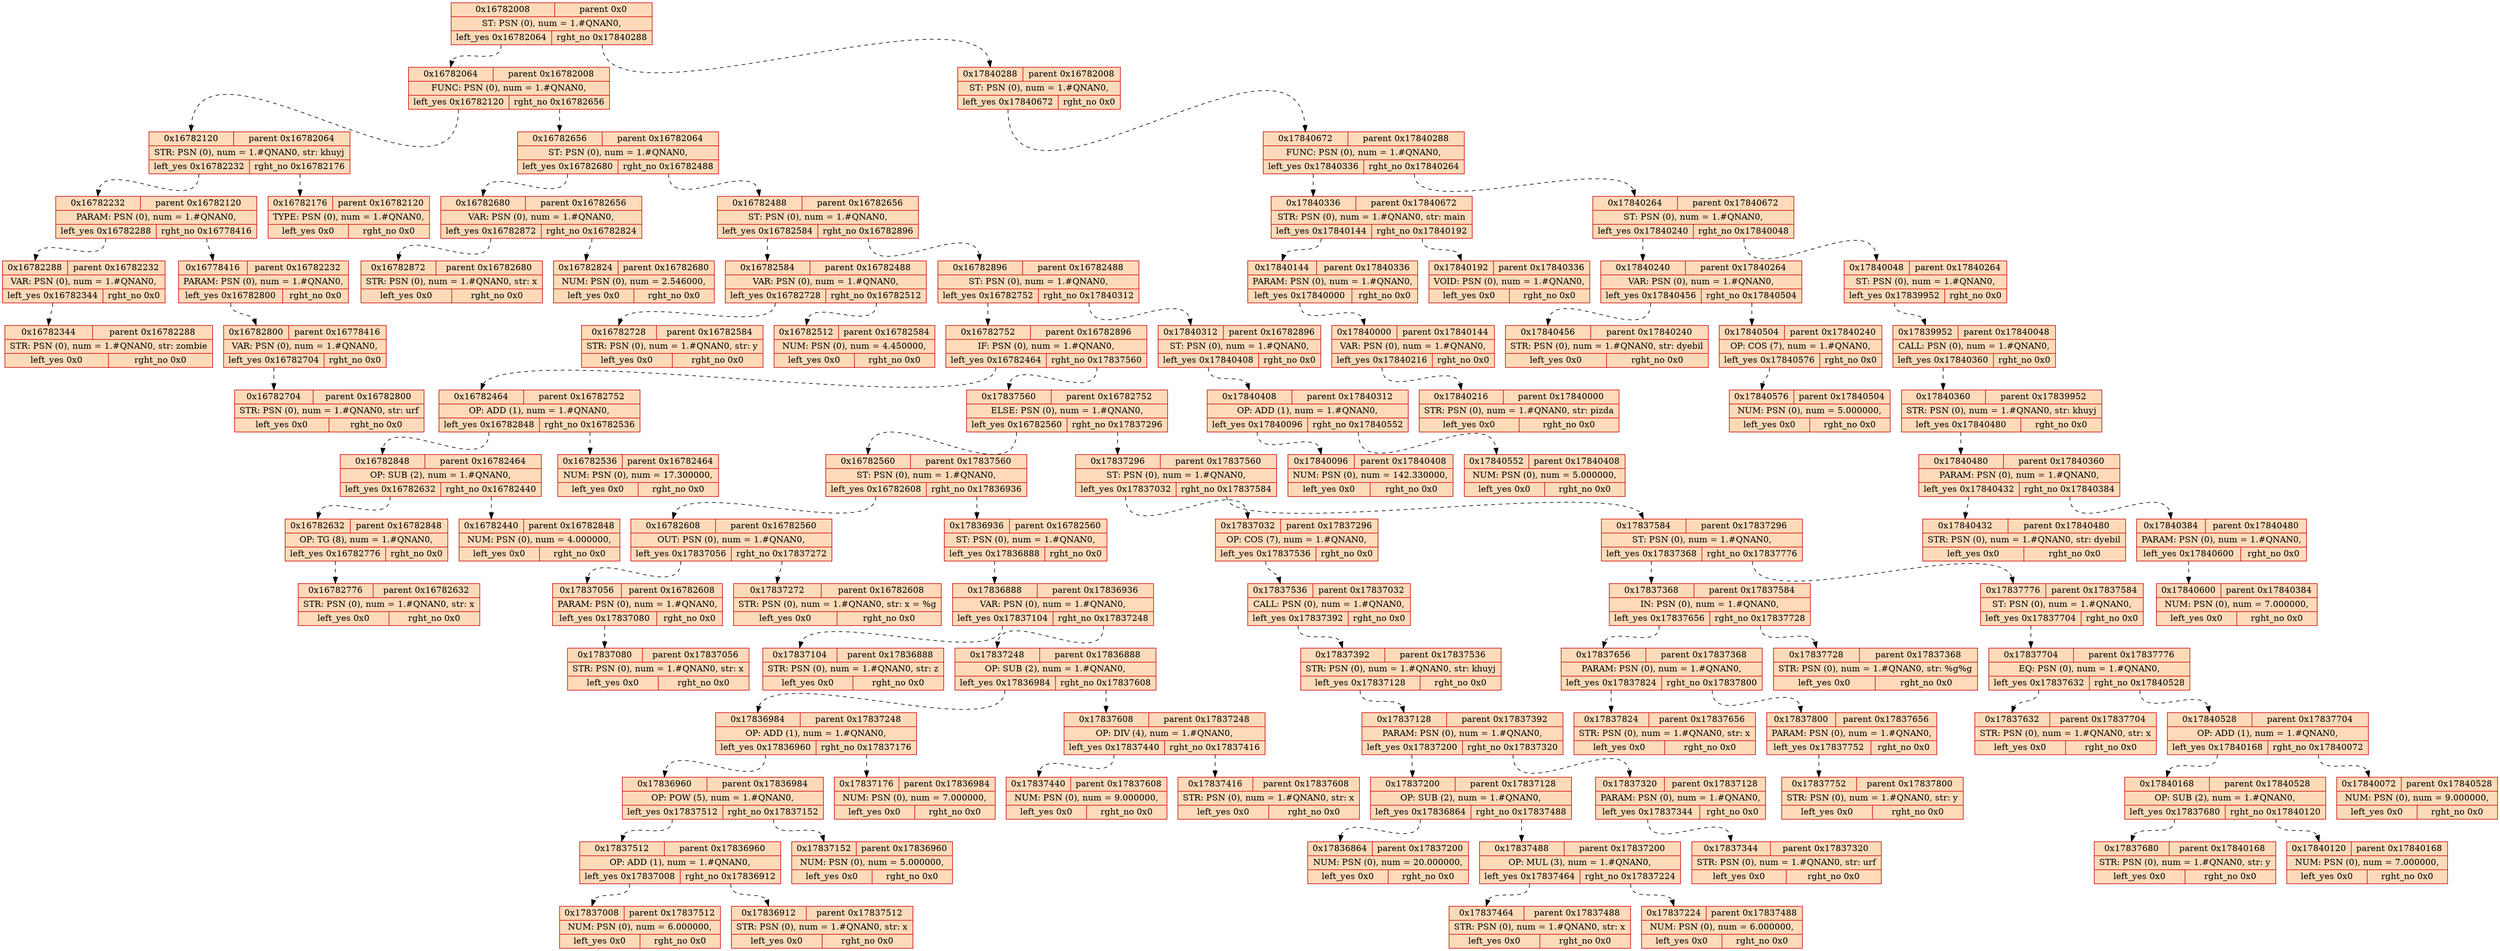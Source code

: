 digraph tree{
	rankdir=TB;
spline = ortho;
	16782008[style="filled",fillcolor="peachpuff"shape=record,color=red3,label="{{<f0> 0x16782008 |<f3>parent 0x0}|ST: PSN  (0), num = 1.#QNAN0, |{<f2>left_yes 0x16782064 | <f1>rght_no 0x17840288}}"]
	16782008:<f2>:s->16782064:<f0>:n[weight = 1, constraint=true, style="dashed"]
	16782008:<f1>:s->17840288:<f0>:n[weight = 1, constraint=true, style="dashed"]
	17840288[style="filled",fillcolor="peachpuff"shape=record,color=red3,label="{{<f0> 0x17840288 |<f3>parent 0x16782008}|ST: PSN  (0), num = 1.#QNAN0, |{<f2>left_yes 0x17840672 | <f1>rght_no 0x0}}"]
	17840288:<f2>:s->17840672:<f0>:n[weight = 1, constraint=true, style="dashed"]
	17840672[style="filled",fillcolor="peachpuff"shape=record,color=red3,label="{{<f0> 0x17840672 |<f3>parent 0x17840288}|FUNC: PSN  (0), num = 1.#QNAN0, |{<f2>left_yes 0x17840336 | <f1>rght_no 0x17840264}}"]
	17840672:<f2>:s->17840336:<f0>:n[weight = 1, constraint=true, style="dashed"]
	17840672:<f1>:s->17840264:<f0>:n[weight = 1, constraint=true, style="dashed"]
	17840264[style="filled",fillcolor="peachpuff"shape=record,color=red3,label="{{<f0> 0x17840264 |<f3>parent 0x17840672}|ST: PSN  (0), num = 1.#QNAN0, |{<f2>left_yes 0x17840240 | <f1>rght_no 0x17840048}}"]
	17840264:<f2>:s->17840240:<f0>:n[weight = 1, constraint=true, style="dashed"]
	17840264:<f1>:s->17840048:<f0>:n[weight = 1, constraint=true, style="dashed"]
	17840048[style="filled",fillcolor="peachpuff"shape=record,color=red3,label="{{<f0> 0x17840048 |<f3>parent 0x17840264}|ST: PSN  (0), num = 1.#QNAN0, |{<f2>left_yes 0x17839952 | <f1>rght_no 0x0}}"]
	17840048:<f2>:s->17839952:<f0>:n[weight = 1, constraint=true, style="dashed"]
	17839952[style="filled",fillcolor="peachpuff"shape=record,color=red3,label="{{<f0> 0x17839952 |<f3>parent 0x17840048}|CALL: PSN  (0), num = 1.#QNAN0, |{<f2>left_yes 0x17840360 | <f1>rght_no 0x0}}"]
	17839952:<f2>:s->17840360:<f0>:n[weight = 1, constraint=true, style="dashed"]
	17840360[style="filled",fillcolor="peachpuff"shape=record,color=red3,label="{{<f0> 0x17840360 |<f3>parent 0x17839952}|STR: PSN  (0), num = 1.#QNAN0, str: khuyj|{<f2>left_yes 0x17840480 | <f1>rght_no 0x0}}"]
	17840360:<f2>:s->17840480:<f0>:n[weight = 1, constraint=true, style="dashed"]
	17840480[style="filled",fillcolor="peachpuff"shape=record,color=red3,label="{{<f0> 0x17840480 |<f3>parent 0x17840360}|PARAM: PSN  (0), num = 1.#QNAN0, |{<f2>left_yes 0x17840432 | <f1>rght_no 0x17840384}}"]
	17840480:<f2>:s->17840432:<f0>:n[weight = 1, constraint=true, style="dashed"]
	17840480:<f1>:s->17840384:<f0>:n[weight = 1, constraint=true, style="dashed"]
	17840384[style="filled",fillcolor="peachpuff"shape=record,color=red3,label="{{<f0> 0x17840384 |<f3>parent 0x17840480}|PARAM: PSN  (0), num = 1.#QNAN0, |{<f2>left_yes 0x17840600 | <f1>rght_no 0x0}}"]
	17840384:<f2>:s->17840600:<f0>:n[weight = 1, constraint=true, style="dashed"]
	17840600[style="filled",fillcolor="peachpuff"shape=record,color=red3,label="{{<f0> 0x17840600 |<f3>parent 0x17840384}|NUM: PSN  (0), num = 7.000000, |{<f2>left_yes 0x0 | <f1>rght_no 0x0}}"]
	17840432[style="filled",fillcolor="peachpuff"shape=record,color=red3,label="{{<f0> 0x17840432 |<f3>parent 0x17840480}|STR: PSN  (0), num = 1.#QNAN0, str: dyebil|{<f2>left_yes 0x0 | <f1>rght_no 0x0}}"]
	17840240[style="filled",fillcolor="peachpuff"shape=record,color=red3,label="{{<f0> 0x17840240 |<f3>parent 0x17840264}|VAR: PSN  (0), num = 1.#QNAN0, |{<f2>left_yes 0x17840456 | <f1>rght_no 0x17840504}}"]
	17840240:<f2>:s->17840456:<f0>:n[weight = 1, constraint=true, style="dashed"]
	17840240:<f1>:s->17840504:<f0>:n[weight = 1, constraint=true, style="dashed"]
	17840504[style="filled",fillcolor="peachpuff"shape=record,color=red3,label="{{<f0> 0x17840504 |<f3>parent 0x17840240}|OP: COS  (7), num = 1.#QNAN0, |{<f2>left_yes 0x17840576 | <f1>rght_no 0x0}}"]
	17840504:<f2>:s->17840576:<f0>:n[weight = 1, constraint=true, style="dashed"]
	17840576[style="filled",fillcolor="peachpuff"shape=record,color=red3,label="{{<f0> 0x17840576 |<f3>parent 0x17840504}|NUM: PSN  (0), num = 5.000000, |{<f2>left_yes 0x0 | <f1>rght_no 0x0}}"]
	17840456[style="filled",fillcolor="peachpuff"shape=record,color=red3,label="{{<f0> 0x17840456 |<f3>parent 0x17840240}|STR: PSN  (0), num = 1.#QNAN0, str: dyebil|{<f2>left_yes 0x0 | <f1>rght_no 0x0}}"]
	17840336[style="filled",fillcolor="peachpuff"shape=record,color=red3,label="{{<f0> 0x17840336 |<f3>parent 0x17840672}|STR: PSN  (0), num = 1.#QNAN0, str: main|{<f2>left_yes 0x17840144 | <f1>rght_no 0x17840192}}"]
	17840336:<f2>:s->17840144:<f0>:n[weight = 1, constraint=true, style="dashed"]
	17840336:<f1>:s->17840192:<f0>:n[weight = 1, constraint=true, style="dashed"]
	17840192[style="filled",fillcolor="peachpuff"shape=record,color=red3,label="{{<f0> 0x17840192 |<f3>parent 0x17840336}|VOID: PSN  (0), num = 1.#QNAN0, |{<f2>left_yes 0x0 | <f1>rght_no 0x0}}"]
	17840144[style="filled",fillcolor="peachpuff"shape=record,color=red3,label="{{<f0> 0x17840144 |<f3>parent 0x17840336}|PARAM: PSN  (0), num = 1.#QNAN0, |{<f2>left_yes 0x17840000 | <f1>rght_no 0x0}}"]
	17840144:<f2>:s->17840000:<f0>:n[weight = 1, constraint=true, style="dashed"]
	17840000[style="filled",fillcolor="peachpuff"shape=record,color=red3,label="{{<f0> 0x17840000 |<f3>parent 0x17840144}|VAR: PSN  (0), num = 1.#QNAN0, |{<f2>left_yes 0x17840216 | <f1>rght_no 0x0}}"]
	17840000:<f2>:s->17840216:<f0>:n[weight = 1, constraint=true, style="dashed"]
	17840216[style="filled",fillcolor="peachpuff"shape=record,color=red3,label="{{<f0> 0x17840216 |<f3>parent 0x17840000}|STR: PSN  (0), num = 1.#QNAN0, str: pizda|{<f2>left_yes 0x0 | <f1>rght_no 0x0}}"]
	16782064[style="filled",fillcolor="peachpuff"shape=record,color=red3,label="{{<f0> 0x16782064 |<f3>parent 0x16782008}|FUNC: PSN  (0), num = 1.#QNAN0, |{<f2>left_yes 0x16782120 | <f1>rght_no 0x16782656}}"]
	16782064:<f2>:s->16782120:<f0>:n[weight = 1, constraint=true, style="dashed"]
	16782064:<f1>:s->16782656:<f0>:n[weight = 1, constraint=true, style="dashed"]
	16782656[style="filled",fillcolor="peachpuff"shape=record,color=red3,label="{{<f0> 0x16782656 |<f3>parent 0x16782064}|ST: PSN  (0), num = 1.#QNAN0, |{<f2>left_yes 0x16782680 | <f1>rght_no 0x16782488}}"]
	16782656:<f2>:s->16782680:<f0>:n[weight = 1, constraint=true, style="dashed"]
	16782656:<f1>:s->16782488:<f0>:n[weight = 1, constraint=true, style="dashed"]
	16782488[style="filled",fillcolor="peachpuff"shape=record,color=red3,label="{{<f0> 0x16782488 |<f3>parent 0x16782656}|ST: PSN  (0), num = 1.#QNAN0, |{<f2>left_yes 0x16782584 | <f1>rght_no 0x16782896}}"]
	16782488:<f2>:s->16782584:<f0>:n[weight = 1, constraint=true, style="dashed"]
	16782488:<f1>:s->16782896:<f0>:n[weight = 1, constraint=true, style="dashed"]
	16782896[style="filled",fillcolor="peachpuff"shape=record,color=red3,label="{{<f0> 0x16782896 |<f3>parent 0x16782488}|ST: PSN  (0), num = 1.#QNAN0, |{<f2>left_yes 0x16782752 | <f1>rght_no 0x17840312}}"]
	16782896:<f2>:s->16782752:<f0>:n[weight = 1, constraint=true, style="dashed"]
	16782896:<f1>:s->17840312:<f0>:n[weight = 1, constraint=true, style="dashed"]
	17840312[style="filled",fillcolor="peachpuff"shape=record,color=red3,label="{{<f0> 0x17840312 |<f3>parent 0x16782896}|ST: PSN  (0), num = 1.#QNAN0, |{<f2>left_yes 0x17840408 | <f1>rght_no 0x0}}"]
	17840312:<f2>:s->17840408:<f0>:n[weight = 1, constraint=true, style="dashed"]
	17840408[style="filled",fillcolor="peachpuff"shape=record,color=red3,label="{{<f0> 0x17840408 |<f3>parent 0x17840312}|OP: ADD  (1), num = 1.#QNAN0, |{<f2>left_yes 0x17840096 | <f1>rght_no 0x17840552}}"]
	17840408:<f2>:s->17840096:<f0>:n[weight = 1, constraint=true, style="dashed"]
	17840408:<f1>:s->17840552:<f0>:n[weight = 1, constraint=true, style="dashed"]
	17840552[style="filled",fillcolor="peachpuff"shape=record,color=red3,label="{{<f0> 0x17840552 |<f3>parent 0x17840408}|NUM: PSN  (0), num = 5.000000, |{<f2>left_yes 0x0 | <f1>rght_no 0x0}}"]
	17840096[style="filled",fillcolor="peachpuff"shape=record,color=red3,label="{{<f0> 0x17840096 |<f3>parent 0x17840408}|NUM: PSN  (0), num = 142.330000, |{<f2>left_yes 0x0 | <f1>rght_no 0x0}}"]
	16782752[style="filled",fillcolor="peachpuff"shape=record,color=red3,label="{{<f0> 0x16782752 |<f3>parent 0x16782896}|IF: PSN  (0), num = 1.#QNAN0, |{<f2>left_yes 0x16782464 | <f1>rght_no 0x17837560}}"]
	16782752:<f2>:s->16782464:<f0>:n[weight = 1, constraint=true, style="dashed"]
	16782752:<f1>:s->17837560:<f0>:n[weight = 1, constraint=true, style="dashed"]
	17837560[style="filled",fillcolor="peachpuff"shape=record,color=red3,label="{{<f0> 0x17837560 |<f3>parent 0x16782752}|ELSE: PSN  (0), num = 1.#QNAN0, |{<f2>left_yes 0x16782560 | <f1>rght_no 0x17837296}}"]
	17837560:<f2>:s->16782560:<f0>:n[weight = 1, constraint=true, style="dashed"]
	17837560:<f1>:s->17837296:<f0>:n[weight = 1, constraint=true, style="dashed"]
	17837296[style="filled",fillcolor="peachpuff"shape=record,color=red3,label="{{<f0> 0x17837296 |<f3>parent 0x17837560}|ST: PSN  (0), num = 1.#QNAN0, |{<f2>left_yes 0x17837032 | <f1>rght_no 0x17837584}}"]
	17837296:<f2>:s->17837032:<f0>:n[weight = 1, constraint=true, style="dashed"]
	17837296:<f1>:s->17837584:<f0>:n[weight = 1, constraint=true, style="dashed"]
	17837584[style="filled",fillcolor="peachpuff"shape=record,color=red3,label="{{<f0> 0x17837584 |<f3>parent 0x17837296}|ST: PSN  (0), num = 1.#QNAN0, |{<f2>left_yes 0x17837368 | <f1>rght_no 0x17837776}}"]
	17837584:<f2>:s->17837368:<f0>:n[weight = 1, constraint=true, style="dashed"]
	17837584:<f1>:s->17837776:<f0>:n[weight = 1, constraint=true, style="dashed"]
	17837776[style="filled",fillcolor="peachpuff"shape=record,color=red3,label="{{<f0> 0x17837776 |<f3>parent 0x17837584}|ST: PSN  (0), num = 1.#QNAN0, |{<f2>left_yes 0x17837704 | <f1>rght_no 0x0}}"]
	17837776:<f2>:s->17837704:<f0>:n[weight = 1, constraint=true, style="dashed"]
	17837704[style="filled",fillcolor="peachpuff"shape=record,color=red3,label="{{<f0> 0x17837704 |<f3>parent 0x17837776}|EQ: PSN  (0), num = 1.#QNAN0, |{<f2>left_yes 0x17837632 | <f1>rght_no 0x17840528}}"]
	17837704:<f2>:s->17837632:<f0>:n[weight = 1, constraint=true, style="dashed"]
	17837704:<f1>:s->17840528:<f0>:n[weight = 1, constraint=true, style="dashed"]
	17840528[style="filled",fillcolor="peachpuff"shape=record,color=red3,label="{{<f0> 0x17840528 |<f3>parent 0x17837704}|OP: ADD  (1), num = 1.#QNAN0, |{<f2>left_yes 0x17840168 | <f1>rght_no 0x17840072}}"]
	17840528:<f2>:s->17840168:<f0>:n[weight = 1, constraint=true, style="dashed"]
	17840528:<f1>:s->17840072:<f0>:n[weight = 1, constraint=true, style="dashed"]
	17840072[style="filled",fillcolor="peachpuff"shape=record,color=red3,label="{{<f0> 0x17840072 |<f3>parent 0x17840528}|NUM: PSN  (0), num = 9.000000, |{<f2>left_yes 0x0 | <f1>rght_no 0x0}}"]
	17840168[style="filled",fillcolor="peachpuff"shape=record,color=red3,label="{{<f0> 0x17840168 |<f3>parent 0x17840528}|OP: SUB  (2), num = 1.#QNAN0, |{<f2>left_yes 0x17837680 | <f1>rght_no 0x17840120}}"]
	17840168:<f2>:s->17837680:<f0>:n[weight = 1, constraint=true, style="dashed"]
	17840168:<f1>:s->17840120:<f0>:n[weight = 1, constraint=true, style="dashed"]
	17840120[style="filled",fillcolor="peachpuff"shape=record,color=red3,label="{{<f0> 0x17840120 |<f3>parent 0x17840168}|NUM: PSN  (0), num = 7.000000, |{<f2>left_yes 0x0 | <f1>rght_no 0x0}}"]
	17837680[style="filled",fillcolor="peachpuff"shape=record,color=red3,label="{{<f0> 0x17837680 |<f3>parent 0x17840168}|STR: PSN  (0), num = 1.#QNAN0, str: y|{<f2>left_yes 0x0 | <f1>rght_no 0x0}}"]
	17837632[style="filled",fillcolor="peachpuff"shape=record,color=red3,label="{{<f0> 0x17837632 |<f3>parent 0x17837704}|STR: PSN  (0), num = 1.#QNAN0, str: x|{<f2>left_yes 0x0 | <f1>rght_no 0x0}}"]
	17837368[style="filled",fillcolor="peachpuff"shape=record,color=red3,label="{{<f0> 0x17837368 |<f3>parent 0x17837584}|IN: PSN  (0), num = 1.#QNAN0, |{<f2>left_yes 0x17837656 | <f1>rght_no 0x17837728}}"]
	17837368:<f2>:s->17837656:<f0>:n[weight = 1, constraint=true, style="dashed"]
	17837368:<f1>:s->17837728:<f0>:n[weight = 1, constraint=true, style="dashed"]
	17837728[style="filled",fillcolor="peachpuff"shape=record,color=red3,label="{{<f0> 0x17837728 |<f3>parent 0x17837368}|STR: PSN  (0), num = 1.#QNAN0, str: %g%g|{<f2>left_yes 0x0 | <f1>rght_no 0x0}}"]
	17837656[style="filled",fillcolor="peachpuff"shape=record,color=red3,label="{{<f0> 0x17837656 |<f3>parent 0x17837368}|PARAM: PSN  (0), num = 1.#QNAN0, |{<f2>left_yes 0x17837824 | <f1>rght_no 0x17837800}}"]
	17837656:<f2>:s->17837824:<f0>:n[weight = 1, constraint=true, style="dashed"]
	17837656:<f1>:s->17837800:<f0>:n[weight = 1, constraint=true, style="dashed"]
	17837800[style="filled",fillcolor="peachpuff"shape=record,color=red3,label="{{<f0> 0x17837800 |<f3>parent 0x17837656}|PARAM: PSN  (0), num = 1.#QNAN0, |{<f2>left_yes 0x17837752 | <f1>rght_no 0x0}}"]
	17837800:<f2>:s->17837752:<f0>:n[weight = 1, constraint=true, style="dashed"]
	17837752[style="filled",fillcolor="peachpuff"shape=record,color=red3,label="{{<f0> 0x17837752 |<f3>parent 0x17837800}|STR: PSN  (0), num = 1.#QNAN0, str: y|{<f2>left_yes 0x0 | <f1>rght_no 0x0}}"]
	17837824[style="filled",fillcolor="peachpuff"shape=record,color=red3,label="{{<f0> 0x17837824 |<f3>parent 0x17837656}|STR: PSN  (0), num = 1.#QNAN0, str: x|{<f2>left_yes 0x0 | <f1>rght_no 0x0}}"]
	17837032[style="filled",fillcolor="peachpuff"shape=record,color=red3,label="{{<f0> 0x17837032 |<f3>parent 0x17837296}|OP: COS  (7), num = 1.#QNAN0, |{<f2>left_yes 0x17837536 | <f1>rght_no 0x0}}"]
	17837032:<f2>:s->17837536:<f0>:n[weight = 1, constraint=true, style="dashed"]
	17837536[style="filled",fillcolor="peachpuff"shape=record,color=red3,label="{{<f0> 0x17837536 |<f3>parent 0x17837032}|CALL: PSN  (0), num = 1.#QNAN0, |{<f2>left_yes 0x17837392 | <f1>rght_no 0x0}}"]
	17837536:<f2>:s->17837392:<f0>:n[weight = 1, constraint=true, style="dashed"]
	17837392[style="filled",fillcolor="peachpuff"shape=record,color=red3,label="{{<f0> 0x17837392 |<f3>parent 0x17837536}|STR: PSN  (0), num = 1.#QNAN0, str: khuyj|{<f2>left_yes 0x17837128 | <f1>rght_no 0x0}}"]
	17837392:<f2>:s->17837128:<f0>:n[weight = 1, constraint=true, style="dashed"]
	17837128[style="filled",fillcolor="peachpuff"shape=record,color=red3,label="{{<f0> 0x17837128 |<f3>parent 0x17837392}|PARAM: PSN  (0), num = 1.#QNAN0, |{<f2>left_yes 0x17837200 | <f1>rght_no 0x17837320}}"]
	17837128:<f2>:s->17837200:<f0>:n[weight = 1, constraint=true, style="dashed"]
	17837128:<f1>:s->17837320:<f0>:n[weight = 1, constraint=true, style="dashed"]
	17837320[style="filled",fillcolor="peachpuff"shape=record,color=red3,label="{{<f0> 0x17837320 |<f3>parent 0x17837128}|PARAM: PSN  (0), num = 1.#QNAN0, |{<f2>left_yes 0x17837344 | <f1>rght_no 0x0}}"]
	17837320:<f2>:s->17837344:<f0>:n[weight = 1, constraint=true, style="dashed"]
	17837344[style="filled",fillcolor="peachpuff"shape=record,color=red3,label="{{<f0> 0x17837344 |<f3>parent 0x17837320}|STR: PSN  (0), num = 1.#QNAN0, str: urf|{<f2>left_yes 0x0 | <f1>rght_no 0x0}}"]
	17837200[style="filled",fillcolor="peachpuff"shape=record,color=red3,label="{{<f0> 0x17837200 |<f3>parent 0x17837128}|OP: SUB  (2), num = 1.#QNAN0, |{<f2>left_yes 0x17836864 | <f1>rght_no 0x17837488}}"]
	17837200:<f2>:s->17836864:<f0>:n[weight = 1, constraint=true, style="dashed"]
	17837200:<f1>:s->17837488:<f0>:n[weight = 1, constraint=true, style="dashed"]
	17837488[style="filled",fillcolor="peachpuff"shape=record,color=red3,label="{{<f0> 0x17837488 |<f3>parent 0x17837200}|OP: MUL  (3), num = 1.#QNAN0, |{<f2>left_yes 0x17837464 | <f1>rght_no 0x17837224}}"]
	17837488:<f2>:s->17837464:<f0>:n[weight = 1, constraint=true, style="dashed"]
	17837488:<f1>:s->17837224:<f0>:n[weight = 1, constraint=true, style="dashed"]
	17837224[style="filled",fillcolor="peachpuff"shape=record,color=red3,label="{{<f0> 0x17837224 |<f3>parent 0x17837488}|NUM: PSN  (0), num = 6.000000, |{<f2>left_yes 0x0 | <f1>rght_no 0x0}}"]
	17837464[style="filled",fillcolor="peachpuff"shape=record,color=red3,label="{{<f0> 0x17837464 |<f3>parent 0x17837488}|STR: PSN  (0), num = 1.#QNAN0, str: x|{<f2>left_yes 0x0 | <f1>rght_no 0x0}}"]
	17836864[style="filled",fillcolor="peachpuff"shape=record,color=red3,label="{{<f0> 0x17836864 |<f3>parent 0x17837200}|NUM: PSN  (0), num = 20.000000, |{<f2>left_yes 0x0 | <f1>rght_no 0x0}}"]
	16782560[style="filled",fillcolor="peachpuff"shape=record,color=red3,label="{{<f0> 0x16782560 |<f3>parent 0x17837560}|ST: PSN  (0), num = 1.#QNAN0, |{<f2>left_yes 0x16782608 | <f1>rght_no 0x17836936}}"]
	16782560:<f2>:s->16782608:<f0>:n[weight = 1, constraint=true, style="dashed"]
	16782560:<f1>:s->17836936:<f0>:n[weight = 1, constraint=true, style="dashed"]
	17836936[style="filled",fillcolor="peachpuff"shape=record,color=red3,label="{{<f0> 0x17836936 |<f3>parent 0x16782560}|ST: PSN  (0), num = 1.#QNAN0, |{<f2>left_yes 0x17836888 | <f1>rght_no 0x0}}"]
	17836936:<f2>:s->17836888:<f0>:n[weight = 1, constraint=true, style="dashed"]
	17836888[style="filled",fillcolor="peachpuff"shape=record,color=red3,label="{{<f0> 0x17836888 |<f3>parent 0x17836936}|VAR: PSN  (0), num = 1.#QNAN0, |{<f2>left_yes 0x17837104 | <f1>rght_no 0x17837248}}"]
	17836888:<f2>:s->17837104:<f0>:n[weight = 1, constraint=true, style="dashed"]
	17836888:<f1>:s->17837248:<f0>:n[weight = 1, constraint=true, style="dashed"]
	17837248[style="filled",fillcolor="peachpuff"shape=record,color=red3,label="{{<f0> 0x17837248 |<f3>parent 0x17836888}|OP: SUB  (2), num = 1.#QNAN0, |{<f2>left_yes 0x17836984 | <f1>rght_no 0x17837608}}"]
	17837248:<f2>:s->17836984:<f0>:n[weight = 1, constraint=true, style="dashed"]
	17837248:<f1>:s->17837608:<f0>:n[weight = 1, constraint=true, style="dashed"]
	17837608[style="filled",fillcolor="peachpuff"shape=record,color=red3,label="{{<f0> 0x17837608 |<f3>parent 0x17837248}|OP: DIV  (4), num = 1.#QNAN0, |{<f2>left_yes 0x17837440 | <f1>rght_no 0x17837416}}"]
	17837608:<f2>:s->17837440:<f0>:n[weight = 1, constraint=true, style="dashed"]
	17837608:<f1>:s->17837416:<f0>:n[weight = 1, constraint=true, style="dashed"]
	17837416[style="filled",fillcolor="peachpuff"shape=record,color=red3,label="{{<f0> 0x17837416 |<f3>parent 0x17837608}|STR: PSN  (0), num = 1.#QNAN0, str: x|{<f2>left_yes 0x0 | <f1>rght_no 0x0}}"]
	17837440[style="filled",fillcolor="peachpuff"shape=record,color=red3,label="{{<f0> 0x17837440 |<f3>parent 0x17837608}|NUM: PSN  (0), num = 9.000000, |{<f2>left_yes 0x0 | <f1>rght_no 0x0}}"]
	17836984[style="filled",fillcolor="peachpuff"shape=record,color=red3,label="{{<f0> 0x17836984 |<f3>parent 0x17837248}|OP: ADD  (1), num = 1.#QNAN0, |{<f2>left_yes 0x17836960 | <f1>rght_no 0x17837176}}"]
	17836984:<f2>:s->17836960:<f0>:n[weight = 1, constraint=true, style="dashed"]
	17836984:<f1>:s->17837176:<f0>:n[weight = 1, constraint=true, style="dashed"]
	17837176[style="filled",fillcolor="peachpuff"shape=record,color=red3,label="{{<f0> 0x17837176 |<f3>parent 0x17836984}|NUM: PSN  (0), num = 7.000000, |{<f2>left_yes 0x0 | <f1>rght_no 0x0}}"]
	17836960[style="filled",fillcolor="peachpuff"shape=record,color=red3,label="{{<f0> 0x17836960 |<f3>parent 0x17836984}|OP: POW  (5), num = 1.#QNAN0, |{<f2>left_yes 0x17837512 | <f1>rght_no 0x17837152}}"]
	17836960:<f2>:s->17837512:<f0>:n[weight = 1, constraint=true, style="dashed"]
	17836960:<f1>:s->17837152:<f0>:n[weight = 1, constraint=true, style="dashed"]
	17837152[style="filled",fillcolor="peachpuff"shape=record,color=red3,label="{{<f0> 0x17837152 |<f3>parent 0x17836960}|NUM: PSN  (0), num = 5.000000, |{<f2>left_yes 0x0 | <f1>rght_no 0x0}}"]
	17837512[style="filled",fillcolor="peachpuff"shape=record,color=red3,label="{{<f0> 0x17837512 |<f3>parent 0x17836960}|OP: ADD  (1), num = 1.#QNAN0, |{<f2>left_yes 0x17837008 | <f1>rght_no 0x17836912}}"]
	17837512:<f2>:s->17837008:<f0>:n[weight = 1, constraint=true, style="dashed"]
	17837512:<f1>:s->17836912:<f0>:n[weight = 1, constraint=true, style="dashed"]
	17836912[style="filled",fillcolor="peachpuff"shape=record,color=red3,label="{{<f0> 0x17836912 |<f3>parent 0x17837512}|STR: PSN  (0), num = 1.#QNAN0, str: x|{<f2>left_yes 0x0 | <f1>rght_no 0x0}}"]
	17837008[style="filled",fillcolor="peachpuff"shape=record,color=red3,label="{{<f0> 0x17837008 |<f3>parent 0x17837512}|NUM: PSN  (0), num = 6.000000, |{<f2>left_yes 0x0 | <f1>rght_no 0x0}}"]
	17837104[style="filled",fillcolor="peachpuff"shape=record,color=red3,label="{{<f0> 0x17837104 |<f3>parent 0x17836888}|STR: PSN  (0), num = 1.#QNAN0, str: z|{<f2>left_yes 0x0 | <f1>rght_no 0x0}}"]
	16782608[style="filled",fillcolor="peachpuff"shape=record,color=red3,label="{{<f0> 0x16782608 |<f3>parent 0x16782560}|OUT: PSN  (0), num = 1.#QNAN0, |{<f2>left_yes 0x17837056 | <f1>rght_no 0x17837272}}"]
	16782608:<f2>:s->17837056:<f0>:n[weight = 1, constraint=true, style="dashed"]
	16782608:<f1>:s->17837272:<f0>:n[weight = 1, constraint=true, style="dashed"]
	17837272[style="filled",fillcolor="peachpuff"shape=record,color=red3,label="{{<f0> 0x17837272 |<f3>parent 0x16782608}|STR: PSN  (0), num = 1.#QNAN0, str: x = %g|{<f2>left_yes 0x0 | <f1>rght_no 0x0}}"]
	17837056[style="filled",fillcolor="peachpuff"shape=record,color=red3,label="{{<f0> 0x17837056 |<f3>parent 0x16782608}|PARAM: PSN  (0), num = 1.#QNAN0, |{<f2>left_yes 0x17837080 | <f1>rght_no 0x0}}"]
	17837056:<f2>:s->17837080:<f0>:n[weight = 1, constraint=true, style="dashed"]
	17837080[style="filled",fillcolor="peachpuff"shape=record,color=red3,label="{{<f0> 0x17837080 |<f3>parent 0x17837056}|STR: PSN  (0), num = 1.#QNAN0, str: x|{<f2>left_yes 0x0 | <f1>rght_no 0x0}}"]
	16782464[style="filled",fillcolor="peachpuff"shape=record,color=red3,label="{{<f0> 0x16782464 |<f3>parent 0x16782752}|OP: ADD  (1), num = 1.#QNAN0, |{<f2>left_yes 0x16782848 | <f1>rght_no 0x16782536}}"]
	16782464:<f2>:s->16782848:<f0>:n[weight = 1, constraint=true, style="dashed"]
	16782464:<f1>:s->16782536:<f0>:n[weight = 1, constraint=true, style="dashed"]
	16782536[style="filled",fillcolor="peachpuff"shape=record,color=red3,label="{{<f0> 0x16782536 |<f3>parent 0x16782464}|NUM: PSN  (0), num = 17.300000, |{<f2>left_yes 0x0 | <f1>rght_no 0x0}}"]
	16782848[style="filled",fillcolor="peachpuff"shape=record,color=red3,label="{{<f0> 0x16782848 |<f3>parent 0x16782464}|OP: SUB  (2), num = 1.#QNAN0, |{<f2>left_yes 0x16782632 | <f1>rght_no 0x16782440}}"]
	16782848:<f2>:s->16782632:<f0>:n[weight = 1, constraint=true, style="dashed"]
	16782848:<f1>:s->16782440:<f0>:n[weight = 1, constraint=true, style="dashed"]
	16782440[style="filled",fillcolor="peachpuff"shape=record,color=red3,label="{{<f0> 0x16782440 |<f3>parent 0x16782848}|NUM: PSN  (0), num = 4.000000, |{<f2>left_yes 0x0 | <f1>rght_no 0x0}}"]
	16782632[style="filled",fillcolor="peachpuff"shape=record,color=red3,label="{{<f0> 0x16782632 |<f3>parent 0x16782848}|OP: TG  (8), num = 1.#QNAN0, |{<f2>left_yes 0x16782776 | <f1>rght_no 0x0}}"]
	16782632:<f2>:s->16782776:<f0>:n[weight = 1, constraint=true, style="dashed"]
	16782776[style="filled",fillcolor="peachpuff"shape=record,color=red3,label="{{<f0> 0x16782776 |<f3>parent 0x16782632}|STR: PSN  (0), num = 1.#QNAN0, str: x|{<f2>left_yes 0x0 | <f1>rght_no 0x0}}"]
	16782584[style="filled",fillcolor="peachpuff"shape=record,color=red3,label="{{<f0> 0x16782584 |<f3>parent 0x16782488}|VAR: PSN  (0), num = 1.#QNAN0, |{<f2>left_yes 0x16782728 | <f1>rght_no 0x16782512}}"]
	16782584:<f2>:s->16782728:<f0>:n[weight = 1, constraint=true, style="dashed"]
	16782584:<f1>:s->16782512:<f0>:n[weight = 1, constraint=true, style="dashed"]
	16782512[style="filled",fillcolor="peachpuff"shape=record,color=red3,label="{{<f0> 0x16782512 |<f3>parent 0x16782584}|NUM: PSN  (0), num = 4.450000, |{<f2>left_yes 0x0 | <f1>rght_no 0x0}}"]
	16782728[style="filled",fillcolor="peachpuff"shape=record,color=red3,label="{{<f0> 0x16782728 |<f3>parent 0x16782584}|STR: PSN  (0), num = 1.#QNAN0, str: y|{<f2>left_yes 0x0 | <f1>rght_no 0x0}}"]
	16782680[style="filled",fillcolor="peachpuff"shape=record,color=red3,label="{{<f0> 0x16782680 |<f3>parent 0x16782656}|VAR: PSN  (0), num = 1.#QNAN0, |{<f2>left_yes 0x16782872 | <f1>rght_no 0x16782824}}"]
	16782680:<f2>:s->16782872:<f0>:n[weight = 1, constraint=true, style="dashed"]
	16782680:<f1>:s->16782824:<f0>:n[weight = 1, constraint=true, style="dashed"]
	16782824[style="filled",fillcolor="peachpuff"shape=record,color=red3,label="{{<f0> 0x16782824 |<f3>parent 0x16782680}|NUM: PSN  (0), num = 2.546000, |{<f2>left_yes 0x0 | <f1>rght_no 0x0}}"]
	16782872[style="filled",fillcolor="peachpuff"shape=record,color=red3,label="{{<f0> 0x16782872 |<f3>parent 0x16782680}|STR: PSN  (0), num = 1.#QNAN0, str: x|{<f2>left_yes 0x0 | <f1>rght_no 0x0}}"]
	16782120[style="filled",fillcolor="peachpuff"shape=record,color=red3,label="{{<f0> 0x16782120 |<f3>parent 0x16782064}|STR: PSN  (0), num = 1.#QNAN0, str: khuyj|{<f2>left_yes 0x16782232 | <f1>rght_no 0x16782176}}"]
	16782120:<f2>:s->16782232:<f0>:n[weight = 1, constraint=true, style="dashed"]
	16782120:<f1>:s->16782176:<f0>:n[weight = 1, constraint=true, style="dashed"]
	16782176[style="filled",fillcolor="peachpuff"shape=record,color=red3,label="{{<f0> 0x16782176 |<f3>parent 0x16782120}|TYPE: PSN  (0), num = 1.#QNAN0, |{<f2>left_yes 0x0 | <f1>rght_no 0x0}}"]
	16782232[style="filled",fillcolor="peachpuff"shape=record,color=red3,label="{{<f0> 0x16782232 |<f3>parent 0x16782120}|PARAM: PSN  (0), num = 1.#QNAN0, |{<f2>left_yes 0x16782288 | <f1>rght_no 0x16778416}}"]
	16782232:<f2>:s->16782288:<f0>:n[weight = 1, constraint=true, style="dashed"]
	16782232:<f1>:s->16778416:<f0>:n[weight = 1, constraint=true, style="dashed"]
	16778416[style="filled",fillcolor="peachpuff"shape=record,color=red3,label="{{<f0> 0x16778416 |<f3>parent 0x16782232}|PARAM: PSN  (0), num = 1.#QNAN0, |{<f2>left_yes 0x16782800 | <f1>rght_no 0x0}}"]
	16778416:<f2>:s->16782800:<f0>:n[weight = 1, constraint=true, style="dashed"]
	16782800[style="filled",fillcolor="peachpuff"shape=record,color=red3,label="{{<f0> 0x16782800 |<f3>parent 0x16778416}|VAR: PSN  (0), num = 1.#QNAN0, |{<f2>left_yes 0x16782704 | <f1>rght_no 0x0}}"]
	16782800:<f2>:s->16782704:<f0>:n[weight = 1, constraint=true, style="dashed"]
	16782704[style="filled",fillcolor="peachpuff"shape=record,color=red3,label="{{<f0> 0x16782704 |<f3>parent 0x16782800}|STR: PSN  (0), num = 1.#QNAN0, str: urf|{<f2>left_yes 0x0 | <f1>rght_no 0x0}}"]
	16782288[style="filled",fillcolor="peachpuff"shape=record,color=red3,label="{{<f0> 0x16782288 |<f3>parent 0x16782232}|VAR: PSN  (0), num = 1.#QNAN0, |{<f2>left_yes 0x16782344 | <f1>rght_no 0x0}}"]
	16782288:<f2>:s->16782344:<f0>:n[weight = 1, constraint=true, style="dashed"]
	16782344[style="filled",fillcolor="peachpuff"shape=record,color=red3,label="{{<f0> 0x16782344 |<f3>parent 0x16782288}|STR: PSN  (0), num = 1.#QNAN0, str: zombie|{<f2>left_yes 0x0 | <f1>rght_no 0x0}}"]
}
